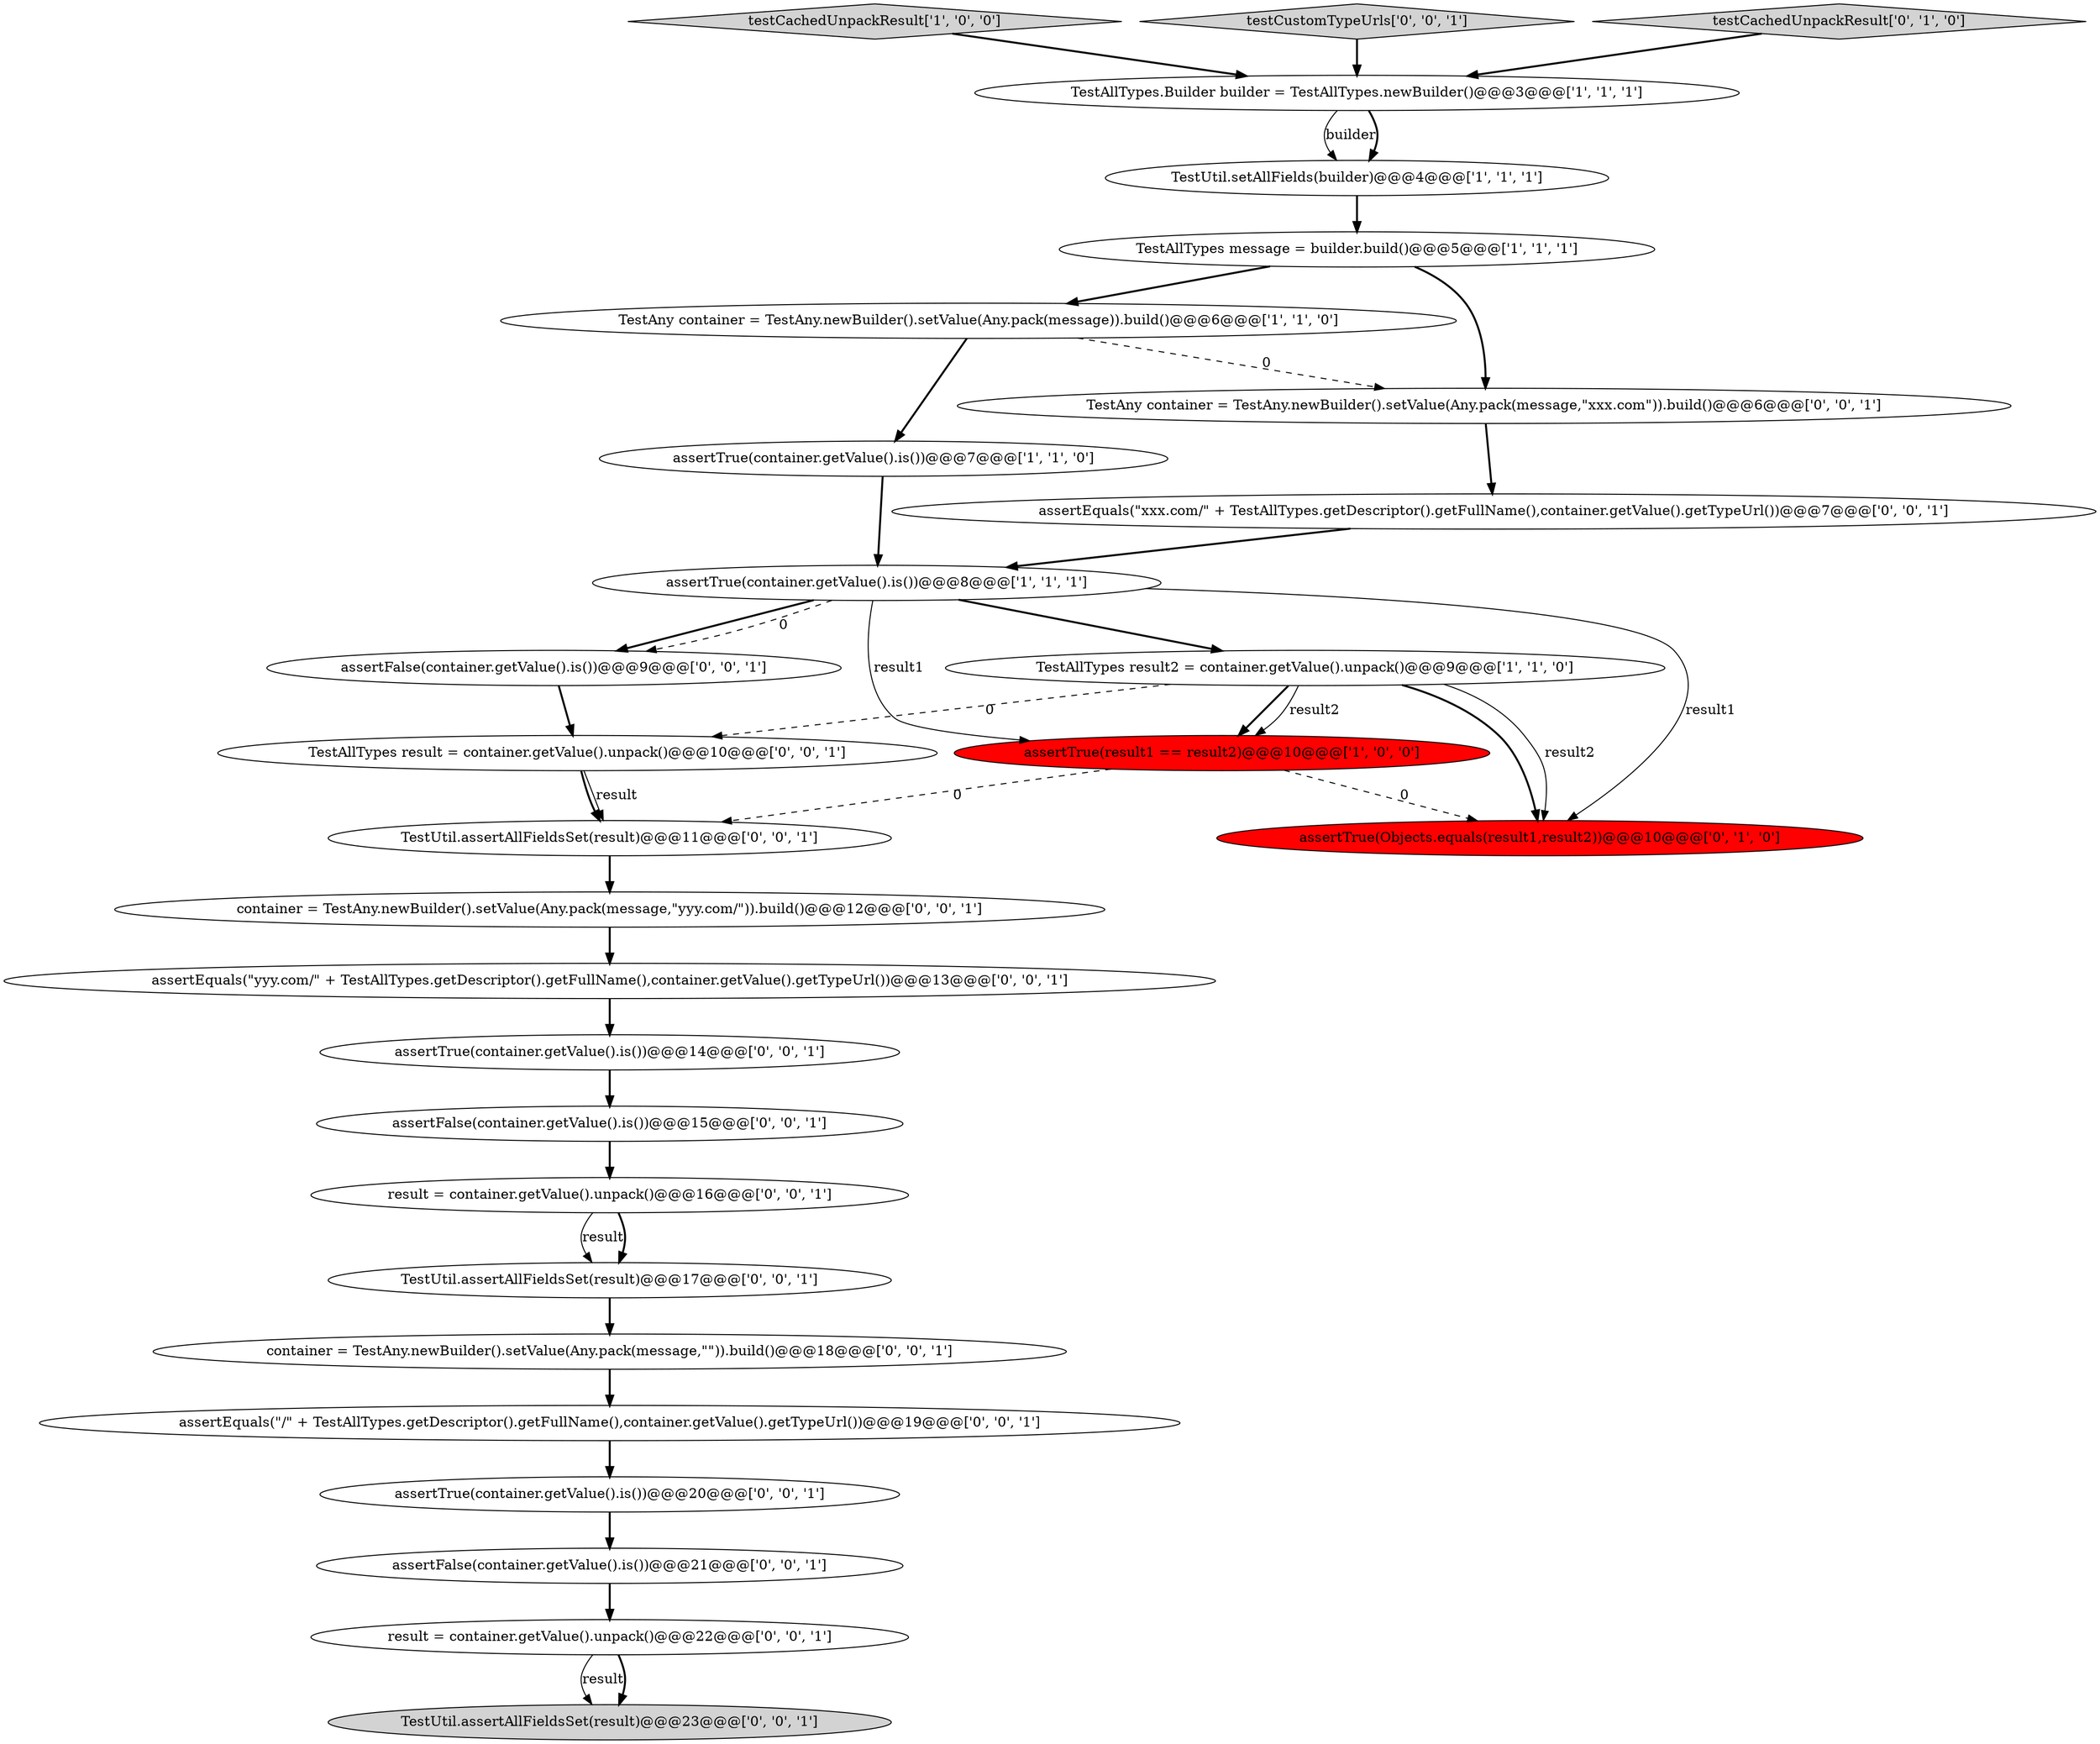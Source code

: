 digraph {
12 [style = filled, label = "container = TestAny.newBuilder().setValue(Any.pack(message,\"\")).build()@@@18@@@['0', '0', '1']", fillcolor = white, shape = ellipse image = "AAA0AAABBB3BBB"];
10 [style = filled, label = "assertTrue(Objects.equals(result1,result2))@@@10@@@['0', '1', '0']", fillcolor = red, shape = ellipse image = "AAA1AAABBB2BBB"];
25 [style = filled, label = "TestUtil.assertAllFieldsSet(result)@@@17@@@['0', '0', '1']", fillcolor = white, shape = ellipse image = "AAA0AAABBB3BBB"];
18 [style = filled, label = "TestAllTypes result = container.getValue().unpack()@@@10@@@['0', '0', '1']", fillcolor = white, shape = ellipse image = "AAA0AAABBB3BBB"];
4 [style = filled, label = "assertTrue(container.getValue().is())@@@7@@@['1', '1', '0']", fillcolor = white, shape = ellipse image = "AAA0AAABBB1BBB"];
26 [style = filled, label = "assertFalse(container.getValue().is())@@@9@@@['0', '0', '1']", fillcolor = white, shape = ellipse image = "AAA0AAABBB3BBB"];
2 [style = filled, label = "TestAllTypes message = builder.build()@@@5@@@['1', '1', '1']", fillcolor = white, shape = ellipse image = "AAA0AAABBB1BBB"];
24 [style = filled, label = "result = container.getValue().unpack()@@@16@@@['0', '0', '1']", fillcolor = white, shape = ellipse image = "AAA0AAABBB3BBB"];
21 [style = filled, label = "assertFalse(container.getValue().is())@@@21@@@['0', '0', '1']", fillcolor = white, shape = ellipse image = "AAA0AAABBB3BBB"];
19 [style = filled, label = "assertEquals(\"xxx.com/\" + TestAllTypes.getDescriptor().getFullName(),container.getValue().getTypeUrl())@@@7@@@['0', '0', '1']", fillcolor = white, shape = ellipse image = "AAA0AAABBB3BBB"];
3 [style = filled, label = "assertTrue(result1 == result2)@@@10@@@['1', '0', '0']", fillcolor = red, shape = ellipse image = "AAA1AAABBB1BBB"];
0 [style = filled, label = "TestUtil.setAllFields(builder)@@@4@@@['1', '1', '1']", fillcolor = white, shape = ellipse image = "AAA0AAABBB1BBB"];
13 [style = filled, label = "container = TestAny.newBuilder().setValue(Any.pack(message,\"yyy.com/\")).build()@@@12@@@['0', '0', '1']", fillcolor = white, shape = ellipse image = "AAA0AAABBB3BBB"];
8 [style = filled, label = "testCachedUnpackResult['1', '0', '0']", fillcolor = lightgray, shape = diamond image = "AAA0AAABBB1BBB"];
11 [style = filled, label = "testCustomTypeUrls['0', '0', '1']", fillcolor = lightgray, shape = diamond image = "AAA0AAABBB3BBB"];
1 [style = filled, label = "TestAllTypes.Builder builder = TestAllTypes.newBuilder()@@@3@@@['1', '1', '1']", fillcolor = white, shape = ellipse image = "AAA0AAABBB1BBB"];
9 [style = filled, label = "testCachedUnpackResult['0', '1', '0']", fillcolor = lightgray, shape = diamond image = "AAA0AAABBB2BBB"];
5 [style = filled, label = "TestAny container = TestAny.newBuilder().setValue(Any.pack(message)).build()@@@6@@@['1', '1', '0']", fillcolor = white, shape = ellipse image = "AAA0AAABBB1BBB"];
17 [style = filled, label = "TestAny container = TestAny.newBuilder().setValue(Any.pack(message,\"xxx.com\")).build()@@@6@@@['0', '0', '1']", fillcolor = white, shape = ellipse image = "AAA0AAABBB3BBB"];
15 [style = filled, label = "assertTrue(container.getValue().is())@@@14@@@['0', '0', '1']", fillcolor = white, shape = ellipse image = "AAA0AAABBB3BBB"];
16 [style = filled, label = "result = container.getValue().unpack()@@@22@@@['0', '0', '1']", fillcolor = white, shape = ellipse image = "AAA0AAABBB3BBB"];
22 [style = filled, label = "TestUtil.assertAllFieldsSet(result)@@@11@@@['0', '0', '1']", fillcolor = white, shape = ellipse image = "AAA0AAABBB3BBB"];
28 [style = filled, label = "assertEquals(\"yyy.com/\" + TestAllTypes.getDescriptor().getFullName(),container.getValue().getTypeUrl())@@@13@@@['0', '0', '1']", fillcolor = white, shape = ellipse image = "AAA0AAABBB3BBB"];
7 [style = filled, label = "TestAllTypes result2 = container.getValue().unpack()@@@9@@@['1', '1', '0']", fillcolor = white, shape = ellipse image = "AAA0AAABBB1BBB"];
27 [style = filled, label = "assertEquals(\"/\" + TestAllTypes.getDescriptor().getFullName(),container.getValue().getTypeUrl())@@@19@@@['0', '0', '1']", fillcolor = white, shape = ellipse image = "AAA0AAABBB3BBB"];
6 [style = filled, label = "assertTrue(container.getValue().is())@@@8@@@['1', '1', '1']", fillcolor = white, shape = ellipse image = "AAA0AAABBB1BBB"];
23 [style = filled, label = "assertFalse(container.getValue().is())@@@15@@@['0', '0', '1']", fillcolor = white, shape = ellipse image = "AAA0AAABBB3BBB"];
20 [style = filled, label = "TestUtil.assertAllFieldsSet(result)@@@23@@@['0', '0', '1']", fillcolor = lightgray, shape = ellipse image = "AAA0AAABBB3BBB"];
14 [style = filled, label = "assertTrue(container.getValue().is())@@@20@@@['0', '0', '1']", fillcolor = white, shape = ellipse image = "AAA0AAABBB3BBB"];
2->17 [style = bold, label=""];
15->23 [style = bold, label=""];
6->26 [style = bold, label=""];
28->15 [style = bold, label=""];
7->18 [style = dashed, label="0"];
27->14 [style = bold, label=""];
4->6 [style = bold, label=""];
1->0 [style = solid, label="builder"];
7->10 [style = bold, label=""];
11->1 [style = bold, label=""];
0->2 [style = bold, label=""];
24->25 [style = solid, label="result"];
3->22 [style = dashed, label="0"];
1->0 [style = bold, label=""];
19->6 [style = bold, label=""];
6->10 [style = solid, label="result1"];
6->3 [style = solid, label="result1"];
17->19 [style = bold, label=""];
7->3 [style = bold, label=""];
8->1 [style = bold, label=""];
18->22 [style = solid, label="result"];
23->24 [style = bold, label=""];
7->10 [style = solid, label="result2"];
18->22 [style = bold, label=""];
5->17 [style = dashed, label="0"];
25->12 [style = bold, label=""];
6->26 [style = dashed, label="0"];
24->25 [style = bold, label=""];
16->20 [style = solid, label="result"];
5->4 [style = bold, label=""];
21->16 [style = bold, label=""];
3->10 [style = dashed, label="0"];
22->13 [style = bold, label=""];
13->28 [style = bold, label=""];
6->7 [style = bold, label=""];
9->1 [style = bold, label=""];
16->20 [style = bold, label=""];
12->27 [style = bold, label=""];
14->21 [style = bold, label=""];
7->3 [style = solid, label="result2"];
2->5 [style = bold, label=""];
26->18 [style = bold, label=""];
}
